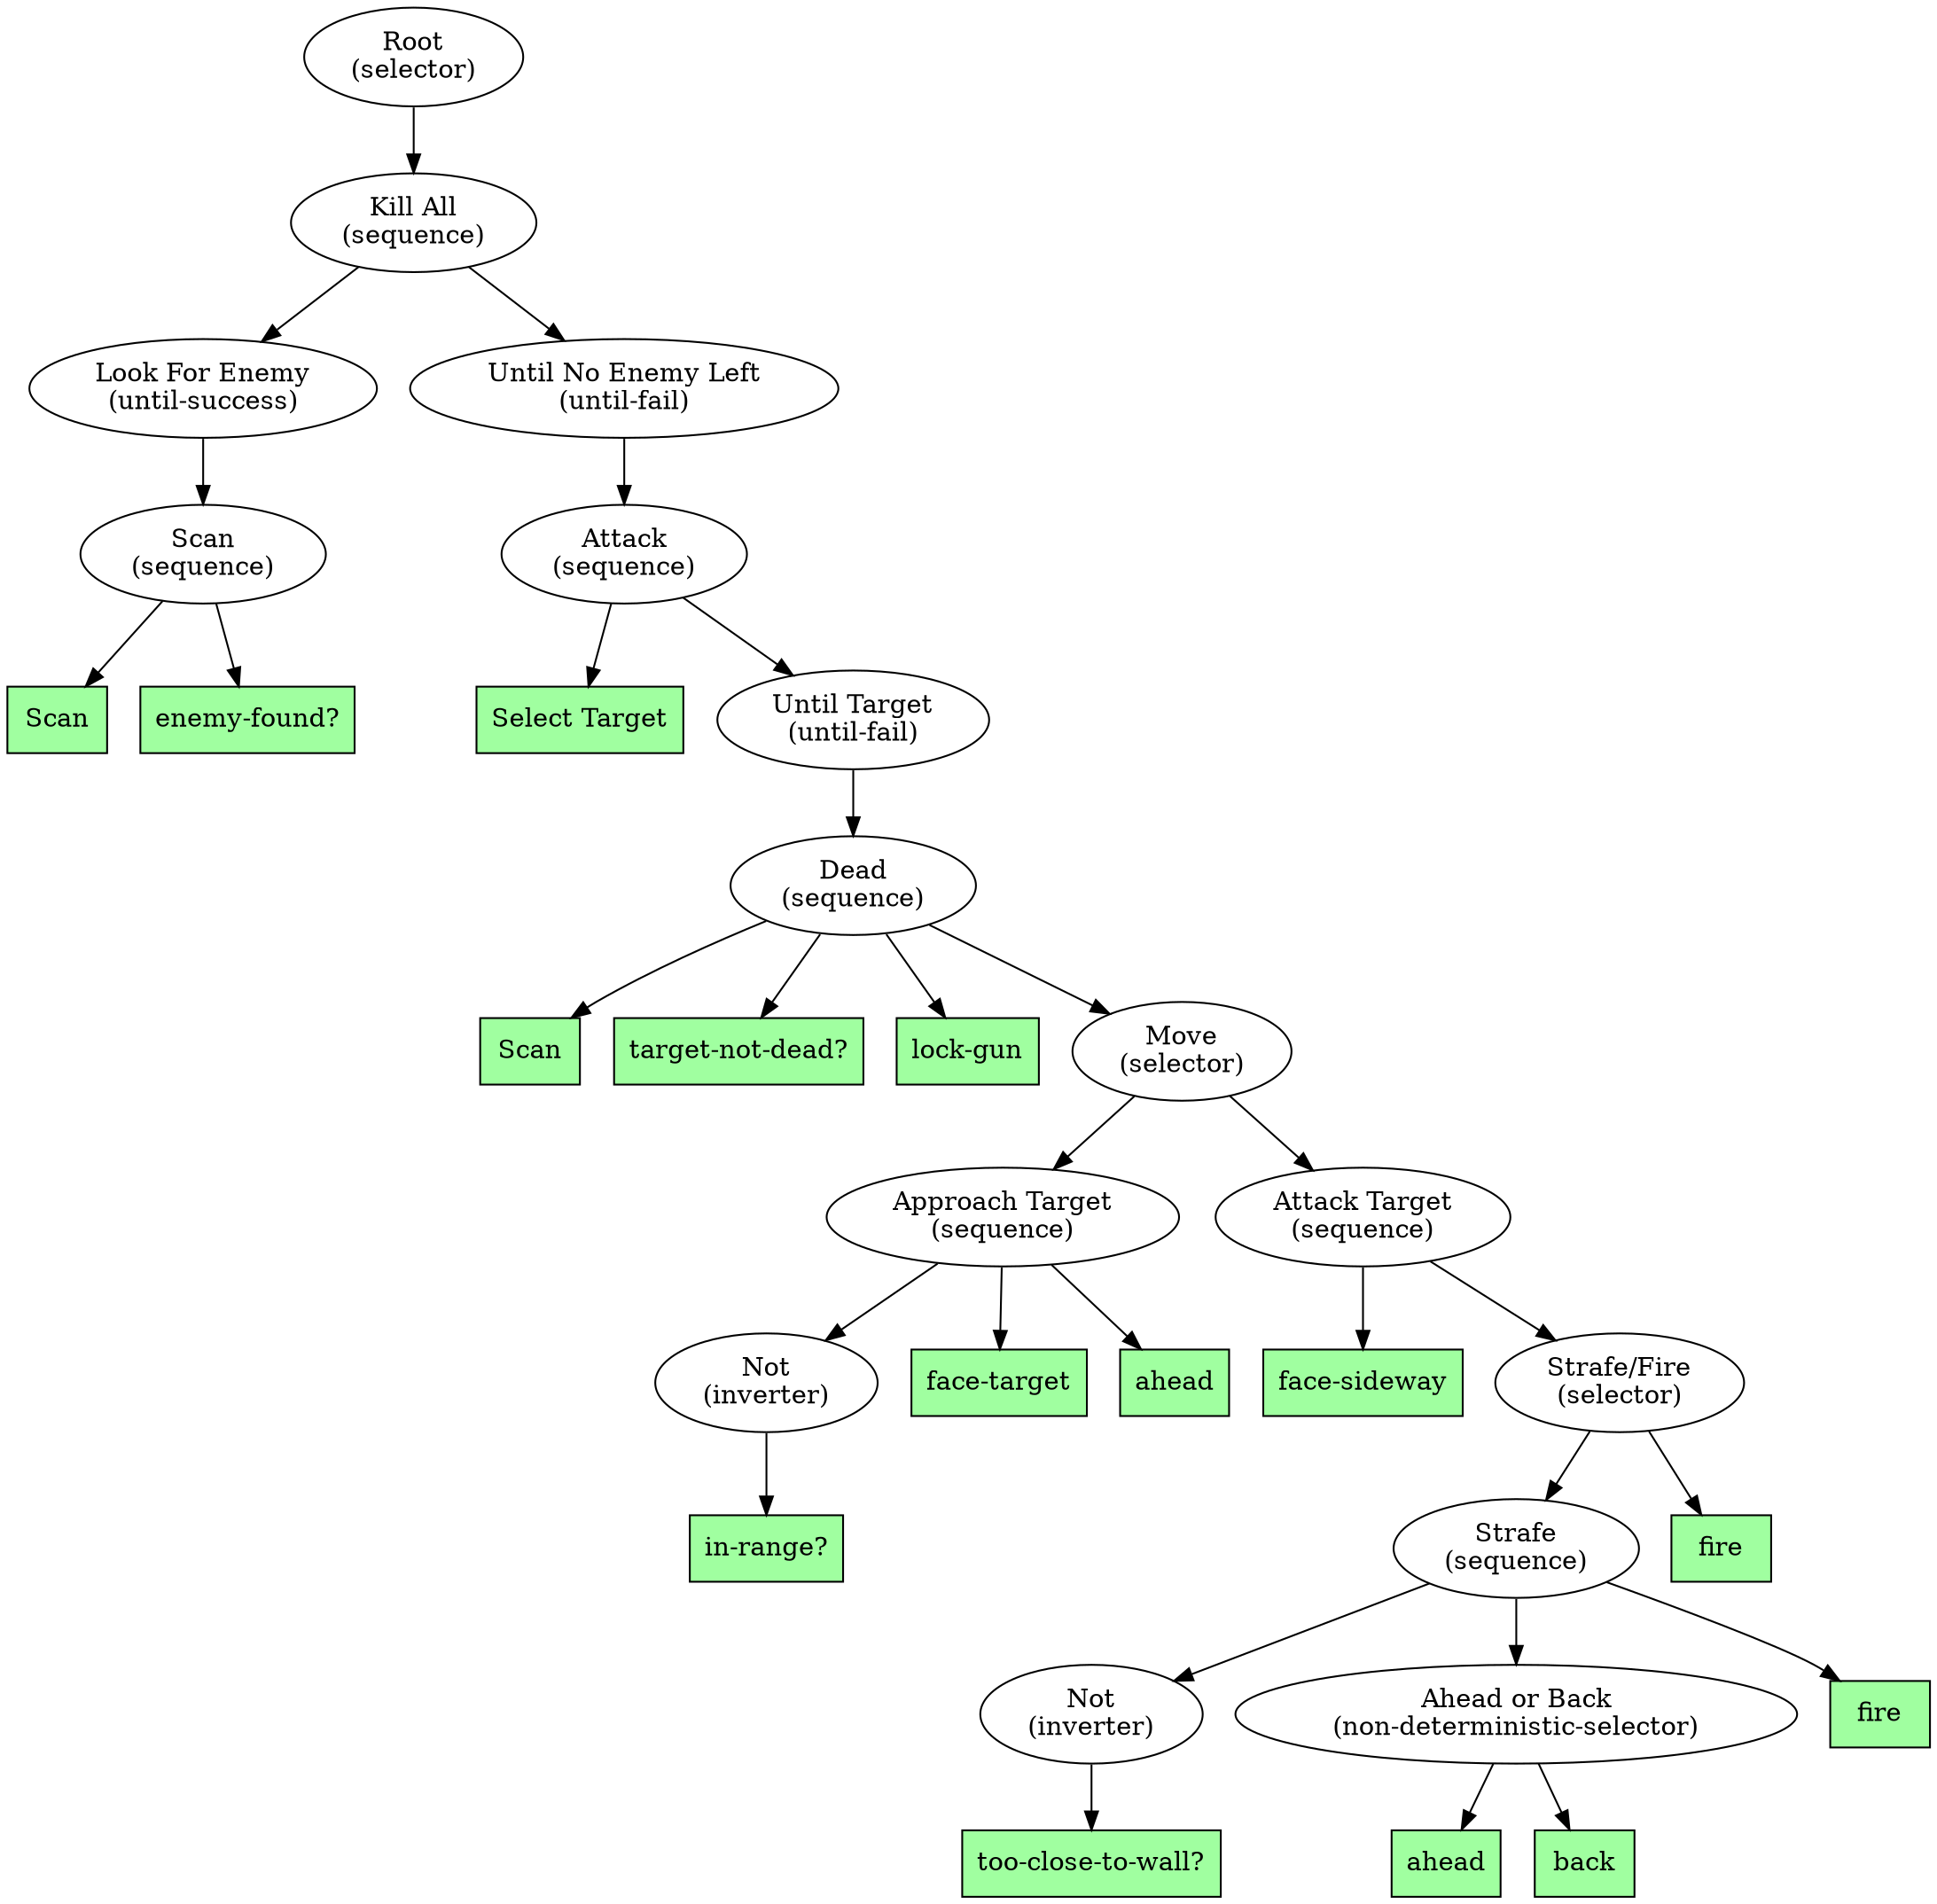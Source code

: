 digraph bt {
N_0 [label="Root\n(selector)"];
N_1 [label="Kill All\n(sequence)"];
N_0 -> N_1
N_2 [label="Look For Enemy\n(until-success)"];
N_1 -> N_2
N_3 [label="Scan\n(sequence)"];
N_2 -> N_3
N_4 [shape="box" style=filled fillcolor="#00ff005f" label="Scan"];
N_3 -> N_4
N_5 [shape="box" style=filled fillcolor="#00ff005f" label="enemy-found?"];
N_3 -> N_5
N_6 [label="Until No Enemy Left\n(until-fail)"];
N_1 -> N_6
N_7 [label="Attack\n(sequence)"];
N_6 -> N_7
N_8 [shape="box" style=filled fillcolor="#00ff005f" label="Select Target"];
N_7 -> N_8
N_9 [label="Until Target\n(until-fail)"];
N_7 -> N_9
N_10 [label="Dead\n(sequence)"];
N_9 -> N_10
N_11 [shape="box" style=filled fillcolor="#00ff005f" label="Scan"];
N_10 -> N_11
N_12 [shape="box" style=filled fillcolor="#00ff005f" label="target-not-dead?"];
N_10 -> N_12
N_13 [shape="box" style=filled fillcolor="#00ff005f" label="lock-gun"];
N_10 -> N_13
N_14 [label="Move\n(selector)"];
N_10 -> N_14
N_15 [label="Approach Target\n(sequence)"];
N_14 -> N_15
N_16 [label="Not\n(inverter)"];
N_15 -> N_16
N_17 [shape="box" style=filled fillcolor="#00ff005f" label="in-range?"];
N_16 -> N_17
N_18 [shape="box" style=filled fillcolor="#00ff005f" label="face-target"];
N_15 -> N_18
N_19 [shape="box" style=filled fillcolor="#00ff005f" label="ahead"];
N_15 -> N_19
N_20 [label="Attack Target\n(sequence)"];
N_14 -> N_20
N_21 [shape="box" style=filled fillcolor="#00ff005f" label="face-sideway"];
N_20 -> N_21
N_22 [label="Strafe/Fire\n(selector)"];
N_20 -> N_22
N_23 [label="Strafe\n(sequence)"];
N_22 -> N_23
N_24 [label="Not\n(inverter)"];
N_23 -> N_24
N_25 [shape="box" style=filled fillcolor="#00ff005f" label="too-close-to-wall?"];
N_24 -> N_25
N_26 [label="Ahead or Back\n(non-deterministic-selector)"];
N_23 -> N_26
N_27 [shape="box" style=filled fillcolor="#00ff005f" label="ahead"];
N_26 -> N_27
N_28 [shape="box" style=filled fillcolor="#00ff005f" label="back"];
N_26 -> N_28
N_29 [shape="box" style=filled fillcolor="#00ff005f" label="fire"];
N_23 -> N_29
N_30 [shape="box" style=filled fillcolor="#00ff005f" label="fire"];
N_22 -> N_30
}